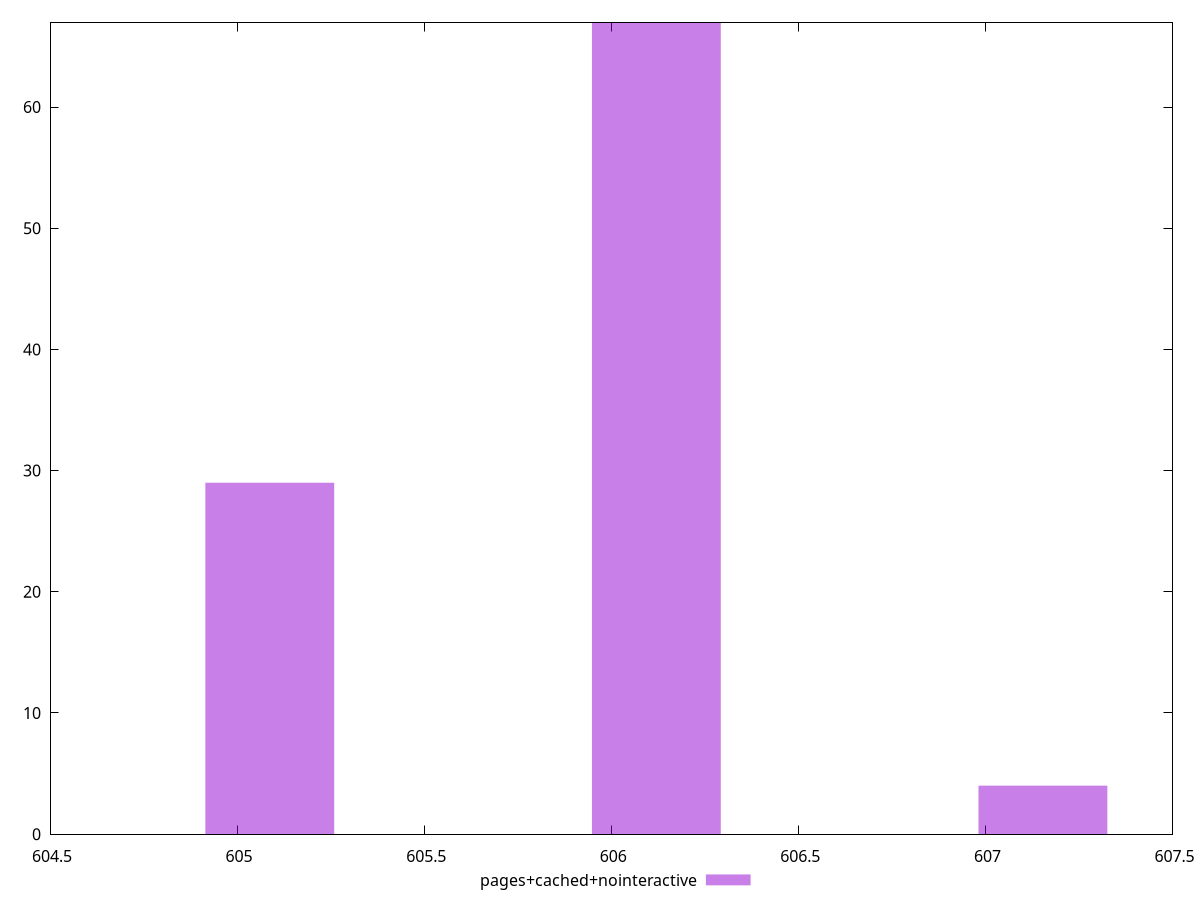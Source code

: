 $_pagesCachedNointeractive <<EOF
606.1205437254857 67
605.0873837077719 29
607.1537037431997 4
EOF
set key outside below
set terminal pngcairo
set output "report_00005_2020-11-02T22-26-11.212Z/uses-rel-preload/pages+cached+nointeractive//raw_hist.png"
set yrange [0:67]
set boxwidth 0.34438667257129874
set style fill transparent solid 0.5 noborder
plot $_pagesCachedNointeractive title "pages+cached+nointeractive" with boxes ,